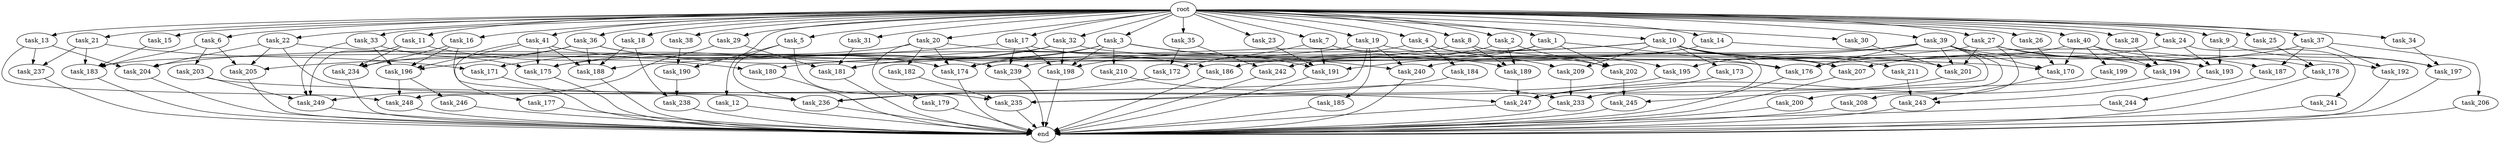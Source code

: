 digraph G {
  task_8 [size="102.400000"];
  task_239 [size="152900835737.600006"];
  task_173 [size="13743895347.200001"];
  task_189 [size="132284992716.800003"];
  task_17 [size="102.400000"];
  task_204 [size="131425999257.600006"];
  task_242 [size="58411555225.600006"];
  task_35 [size="102.400000"];
  task_26 [size="102.400000"];
  task_15 [size="102.400000"];
  task_178 [size="139156940390.399994"];
  task_209 [size="17179869184.000000"];
  task_211 [size="13743895347.200001"];
  task_206 [size="85899345920.000000"];
  task_33 [size="102.400000"];
  task_186 [size="139156940390.399994"];
  task_205 [size="115105123532.800003"];
  task_241 [size="3435973836.800000"];
  task_233 [size="83322365542.400009"];
  task_176 [size="150323855360.000000"];
  task_13 [size="102.400000"];
  task_22 [size="102.400000"];
  task_208 [size="3435973836.800000"];
  task_5 [size="102.400000"];
  task_36 [size="102.400000"];
  task_200 [size="69578470195.199997"];
  task_201 [size="111669149696.000000"];
  task_6 [size="102.400000"];
  task_7 [size="102.400000"];
  task_240 [size="14602888806.400002"];
  task_30 [size="102.400000"];
  task_3 [size="102.400000"];
  task_179 [size="69578470195.199997"];
  task_187 [size="127990025420.800003"];
  task_188 [size="118541097369.600006"];
  task_236 [size="219902325555.200012"];
  task_183 [size="131425999257.600006"];
  task_234 [size="98784247808.000000"];
  task_193 [size="94489280512.000000"];
  task_41 [size="102.400000"];
  task_16 [size="102.400000"];
  task_191 [size="32641751449.600002"];
  task_175 [size="168362718003.200012"];
  task_202 [size="84181359001.600006"];
  root [size="0.000000"];
  task_182 [size="69578470195.199997"];
  task_245 [size="111669149696.000000"];
  task_12 [size="102.400000"];
  task_21 [size="102.400000"];
  task_18 [size="102.400000"];
  task_180 [size="29205777612.800003"];
  task_31 [size="102.400000"];
  task_244 [size="7730941132.800000"];
  task_9 [size="102.400000"];
  task_237 [size="140874927308.800018"];
  task_192 [size="89335319756.800003"];
  task_28 [size="102.400000"];
  task_174 [size="140874927308.800018"];
  task_247 [size="193273528320.000000"];
  task_29 [size="102.400000"];
  task_185 [size="3435973836.800000"];
  task_34 [size="102.400000"];
  task_10 [size="102.400000"];
  task_181 [size="88476326297.600006"];
  task_177 [size="21474836480.000000"];
  task_194 [size="61847529062.400002"];
  task_2 [size="102.400000"];
  task_171 [size="85899345920.000000"];
  end [size="0.000000"];
  task_184 [size="21474836480.000000"];
  task_197 [size="158913789952.000000"];
  task_38 [size="102.400000"];
  task_39 [size="102.400000"];
  task_14 [size="102.400000"];
  task_210 [size="7730941132.800000"];
  task_24 [size="102.400000"];
  task_198 [size="129708012339.200012"];
  task_195 [size="91053306675.200012"];
  task_243 [size="117682103910.400009"];
  task_19 [size="102.400000"];
  task_32 [size="102.400000"];
  task_196 [size="168362718003.200012"];
  task_170 [size="136579960012.800003"];
  task_25 [size="102.400000"];
  task_4 [size="102.400000"];
  task_40 [size="102.400000"];
  task_235 [size="194132521779.200012"];
  task_27 [size="102.400000"];
  task_207 [size="103079215104.000000"];
  task_23 [size="102.400000"];
  task_37 [size="102.400000"];
  task_1 [size="102.400000"];
  task_11 [size="102.400000"];
  task_190 [size="73014444032.000000"];
  task_249 [size="153759829196.800018"];
  task_172 [size="6871947673.600000"];
  task_246 [size="13743895347.200001"];
  task_20 [size="102.400000"];
  task_203 [size="3435973836.800000"];
  task_199 [size="3435973836.800000"];
  task_238 [size="68719476736.000000"];
  task_248 [size="103079215104.000000"];

  task_8 -> task_189 [size="75497472.000000"];
  task_8 -> task_175 [size="75497472.000000"];
  task_8 -> task_193 [size="75497472.000000"];
  task_239 -> end [size="1.000000"];
  task_173 -> task_247 [size="679477248.000000"];
  task_189 -> task_247 [size="134217728.000000"];
  task_17 -> task_205 [size="679477248.000000"];
  task_17 -> task_198 [size="679477248.000000"];
  task_17 -> task_176 [size="679477248.000000"];
  task_17 -> task_239 [size="679477248.000000"];
  task_204 -> end [size="1.000000"];
  task_242 -> end [size="1.000000"];
  task_35 -> task_172 [size="33554432.000000"];
  task_35 -> task_242 [size="33554432.000000"];
  task_26 -> task_170 [size="209715200.000000"];
  task_15 -> task_183 [size="679477248.000000"];
  task_178 -> end [size="1.000000"];
  task_209 -> task_233 [size="134217728.000000"];
  task_211 -> task_243 [size="536870912.000000"];
  task_206 -> end [size="1.000000"];
  task_33 -> task_196 [size="679477248.000000"];
  task_33 -> task_175 [size="679477248.000000"];
  task_33 -> task_249 [size="679477248.000000"];
  task_186 -> end [size="1.000000"];
  task_205 -> end [size="1.000000"];
  task_241 -> end [size="1.000000"];
  task_233 -> end [size="1.000000"];
  task_176 -> end [size="1.000000"];
  task_13 -> task_237 [size="838860800.000000"];
  task_13 -> task_204 [size="838860800.000000"];
  task_13 -> task_248 [size="838860800.000000"];
  task_22 -> task_205 [size="411041792.000000"];
  task_22 -> task_170 [size="411041792.000000"];
  task_22 -> task_204 [size="411041792.000000"];
  task_22 -> task_236 [size="411041792.000000"];
  task_208 -> end [size="1.000000"];
  task_5 -> task_190 [size="411041792.000000"];
  task_5 -> task_235 [size="411041792.000000"];
  task_5 -> task_236 [size="411041792.000000"];
  task_36 -> task_188 [size="679477248.000000"];
  task_36 -> task_196 [size="679477248.000000"];
  task_36 -> task_186 [size="679477248.000000"];
  task_36 -> task_234 [size="679477248.000000"];
  task_36 -> task_239 [size="679477248.000000"];
  task_200 -> end [size="1.000000"];
  task_201 -> task_233 [size="411041792.000000"];
  task_6 -> task_205 [size="33554432.000000"];
  task_6 -> task_183 [size="33554432.000000"];
  task_6 -> task_203 [size="33554432.000000"];
  task_7 -> task_191 [size="33554432.000000"];
  task_7 -> task_172 [size="33554432.000000"];
  task_7 -> task_207 [size="33554432.000000"];
  task_240 -> end [size="1.000000"];
  task_30 -> task_201 [size="75497472.000000"];
  task_3 -> task_210 [size="75497472.000000"];
  task_3 -> task_191 [size="75497472.000000"];
  task_3 -> task_181 [size="75497472.000000"];
  task_3 -> task_198 [size="75497472.000000"];
  task_3 -> task_174 [size="75497472.000000"];
  task_3 -> task_240 [size="75497472.000000"];
  task_179 -> end [size="1.000000"];
  task_187 -> task_244 [size="75497472.000000"];
  task_188 -> end [size="1.000000"];
  task_236 -> end [size="1.000000"];
  task_183 -> end [size="1.000000"];
  task_234 -> end [size="1.000000"];
  task_193 -> task_243 [size="75497472.000000"];
  task_41 -> task_188 [size="209715200.000000"];
  task_41 -> task_196 [size="209715200.000000"];
  task_41 -> task_175 [size="209715200.000000"];
  task_41 -> task_174 [size="209715200.000000"];
  task_41 -> task_177 [size="209715200.000000"];
  task_16 -> task_196 [size="75497472.000000"];
  task_16 -> task_236 [size="75497472.000000"];
  task_16 -> task_234 [size="75497472.000000"];
  task_191 -> end [size="1.000000"];
  task_175 -> end [size="1.000000"];
  task_202 -> task_245 [size="411041792.000000"];
  root -> task_8 [size="1.000000"];
  root -> task_14 [size="1.000000"];
  root -> task_24 [size="1.000000"];
  root -> task_13 [size="1.000000"];
  root -> task_33 [size="1.000000"];
  root -> task_12 [size="1.000000"];
  root -> task_21 [size="1.000000"];
  root -> task_18 [size="1.000000"];
  root -> task_22 [size="1.000000"];
  root -> task_31 [size="1.000000"];
  root -> task_9 [size="1.000000"];
  root -> task_5 [size="1.000000"];
  root -> task_36 [size="1.000000"];
  root -> task_32 [size="1.000000"];
  root -> task_26 [size="1.000000"];
  root -> task_15 [size="1.000000"];
  root -> task_6 [size="1.000000"];
  root -> task_4 [size="1.000000"];
  root -> task_25 [size="1.000000"];
  root -> task_40 [size="1.000000"];
  root -> task_30 [size="1.000000"];
  root -> task_34 [size="1.000000"];
  root -> task_3 [size="1.000000"];
  root -> task_19 [size="1.000000"];
  root -> task_10 [size="1.000000"];
  root -> task_23 [size="1.000000"];
  root -> task_37 [size="1.000000"];
  root -> task_39 [size="1.000000"];
  root -> task_1 [size="1.000000"];
  root -> task_11 [size="1.000000"];
  root -> task_17 [size="1.000000"];
  root -> task_2 [size="1.000000"];
  root -> task_41 [size="1.000000"];
  root -> task_29 [size="1.000000"];
  root -> task_20 [size="1.000000"];
  root -> task_35 [size="1.000000"];
  root -> task_7 [size="1.000000"];
  root -> task_27 [size="1.000000"];
  root -> task_38 [size="1.000000"];
  root -> task_28 [size="1.000000"];
  root -> task_16 [size="1.000000"];
  task_182 -> task_235 [size="411041792.000000"];
  task_245 -> end [size="1.000000"];
  task_12 -> end [size="1.000000"];
  task_21 -> task_237 [size="536870912.000000"];
  task_21 -> task_171 [size="536870912.000000"];
  task_21 -> task_183 [size="536870912.000000"];
  task_18 -> task_188 [size="134217728.000000"];
  task_18 -> task_238 [size="134217728.000000"];
  task_180 -> end [size="1.000000"];
  task_31 -> task_181 [size="411041792.000000"];
  task_244 -> end [size="1.000000"];
  task_9 -> task_197 [size="679477248.000000"];
  task_9 -> task_193 [size="679477248.000000"];
  task_237 -> end [size="1.000000"];
  task_192 -> end [size="1.000000"];
  task_28 -> task_194 [size="536870912.000000"];
  task_174 -> end [size="1.000000"];
  task_247 -> end [size="1.000000"];
  task_29 -> task_181 [size="75497472.000000"];
  task_29 -> task_249 [size="75497472.000000"];
  task_185 -> end [size="1.000000"];
  task_34 -> task_197 [size="838860800.000000"];
  task_10 -> task_239 [size="134217728.000000"];
  task_10 -> task_233 [size="134217728.000000"];
  task_10 -> task_209 [size="134217728.000000"];
  task_10 -> task_173 [size="134217728.000000"];
  task_10 -> task_188 [size="134217728.000000"];
  task_10 -> task_207 [size="134217728.000000"];
  task_10 -> task_193 [size="134217728.000000"];
  task_10 -> task_211 [size="134217728.000000"];
  task_181 -> end [size="1.000000"];
  task_177 -> end [size="1.000000"];
  task_194 -> task_247 [size="536870912.000000"];
  task_2 -> task_202 [size="536870912.000000"];
  task_2 -> task_189 [size="536870912.000000"];
  task_2 -> task_242 [size="536870912.000000"];
  task_171 -> end [size="1.000000"];
  task_184 -> task_235 [size="536870912.000000"];
  task_197 -> end [size="1.000000"];
  task_38 -> task_190 [size="301989888.000000"];
  task_39 -> task_176 [size="679477248.000000"];
  task_39 -> task_186 [size="679477248.000000"];
  task_39 -> task_200 [size="679477248.000000"];
  task_39 -> task_245 [size="679477248.000000"];
  task_39 -> task_201 [size="679477248.000000"];
  task_39 -> task_170 [size="679477248.000000"];
  task_39 -> task_195 [size="679477248.000000"];
  task_39 -> task_178 [size="679477248.000000"];
  task_14 -> task_174 [size="411041792.000000"];
  task_14 -> task_187 [size="411041792.000000"];
  task_210 -> task_233 [size="134217728.000000"];
  task_24 -> task_241 [size="33554432.000000"];
  task_24 -> task_240 [size="33554432.000000"];
  task_24 -> task_193 [size="33554432.000000"];
  task_198 -> end [size="1.000000"];
  task_195 -> task_236 [size="838860800.000000"];
  task_243 -> end [size="1.000000"];
  task_19 -> task_185 [size="33554432.000000"];
  task_19 -> task_204 [size="33554432.000000"];
  task_19 -> task_209 [size="33554432.000000"];
  task_19 -> task_240 [size="33554432.000000"];
  task_19 -> task_248 [size="33554432.000000"];
  task_32 -> task_181 [size="301989888.000000"];
  task_32 -> task_198 [size="301989888.000000"];
  task_32 -> task_171 [size="301989888.000000"];
  task_32 -> task_201 [size="301989888.000000"];
  task_196 -> task_246 [size="134217728.000000"];
  task_196 -> task_248 [size="134217728.000000"];
  task_170 -> task_243 [size="536870912.000000"];
  task_25 -> task_178 [size="679477248.000000"];
  task_4 -> task_202 [size="209715200.000000"];
  task_4 -> task_184 [size="209715200.000000"];
  task_4 -> task_195 [size="209715200.000000"];
  task_4 -> task_198 [size="209715200.000000"];
  task_40 -> task_194 [size="33554432.000000"];
  task_40 -> task_176 [size="33554432.000000"];
  task_40 -> task_170 [size="33554432.000000"];
  task_40 -> task_199 [size="33554432.000000"];
  task_40 -> task_192 [size="33554432.000000"];
  task_235 -> end [size="1.000000"];
  task_27 -> task_194 [size="33554432.000000"];
  task_27 -> task_201 [size="33554432.000000"];
  task_27 -> task_183 [size="33554432.000000"];
  task_27 -> task_197 [size="33554432.000000"];
  task_27 -> task_208 [size="33554432.000000"];
  task_207 -> end [size="1.000000"];
  task_23 -> task_191 [size="134217728.000000"];
  task_37 -> task_207 [size="838860800.000000"];
  task_37 -> task_206 [size="838860800.000000"];
  task_37 -> task_187 [size="838860800.000000"];
  task_37 -> task_192 [size="838860800.000000"];
  task_1 -> task_191 [size="75497472.000000"];
  task_1 -> task_176 [size="75497472.000000"];
  task_1 -> task_180 [size="75497472.000000"];
  task_1 -> task_202 [size="75497472.000000"];
  task_11 -> task_249 [size="209715200.000000"];
  task_11 -> task_180 [size="209715200.000000"];
  task_11 -> task_234 [size="209715200.000000"];
  task_190 -> task_238 [size="536870912.000000"];
  task_249 -> end [size="1.000000"];
  task_172 -> task_236 [size="411041792.000000"];
  task_246 -> end [size="1.000000"];
  task_20 -> task_189 [size="679477248.000000"];
  task_20 -> task_175 [size="679477248.000000"];
  task_20 -> task_174 [size="679477248.000000"];
  task_20 -> task_179 [size="679477248.000000"];
  task_20 -> task_182 [size="679477248.000000"];
  task_203 -> task_249 [size="536870912.000000"];
  task_203 -> task_247 [size="536870912.000000"];
  task_199 -> task_235 [size="536870912.000000"];
  task_238 -> end [size="1.000000"];
  task_248 -> end [size="1.000000"];
}
